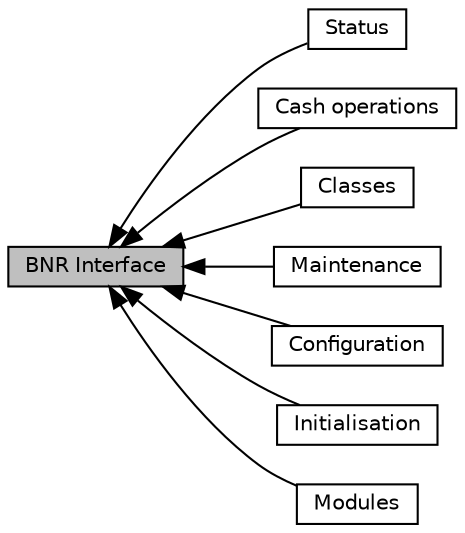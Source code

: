 digraph "BNR Interface"
{
  edge [fontname="Helvetica",fontsize="10",labelfontname="Helvetica",labelfontsize="10"];
  node [fontname="Helvetica",fontsize="10",shape=record];
  rankdir=LR;
  Node7 [label="Status",height=0.2,width=0.4,color="black", fillcolor="white", style="filled",URL="$a00343.html",tooltip="Definitions for the BNR status. "];
  Node0 [label="BNR Interface",height=0.2,width=0.4,color="black", fillcolor="grey75", style="filled", fontcolor="black"];
  Node3 [label="Cash operations",height=0.2,width=0.4,color="black", fillcolor="white", style="filled",URL="$a00336.html",tooltip="Definitions for cash operations. "];
  Node1 [label="Classes",height=0.2,width=0.4,color="black", fillcolor="white", style="filled",URL="$a00334.html",tooltip="Bnr class is the main class to access and drive BNR system. "];
  Node5 [label="Maintenance",height=0.2,width=0.4,color="black", fillcolor="white", style="filled",URL="$a00341.html",tooltip="Definitions for BNR maintenance. "];
  Node4 [label="Configuration",height=0.2,width=0.4,color="black", fillcolor="white", style="filled",URL="$a00337.html",tooltip="Definitions for the BNR configuration. "];
  Node2 [label="Initialisation",height=0.2,width=0.4,color="black", fillcolor="white", style="filled",URL="$a00335.html",tooltip="Definitions for BNR initialisation. "];
  Node6 [label="Modules",height=0.2,width=0.4,color="black", fillcolor="white", style="filled",URL="$a00342.html",tooltip="Definitions for modules access. "];
  Node0->Node1 [shape=plaintext, dir="back", style="solid"];
  Node0->Node2 [shape=plaintext, dir="back", style="solid"];
  Node0->Node3 [shape=plaintext, dir="back", style="solid"];
  Node0->Node4 [shape=plaintext, dir="back", style="solid"];
  Node0->Node5 [shape=plaintext, dir="back", style="solid"];
  Node0->Node6 [shape=plaintext, dir="back", style="solid"];
  Node0->Node7 [shape=plaintext, dir="back", style="solid"];
}
